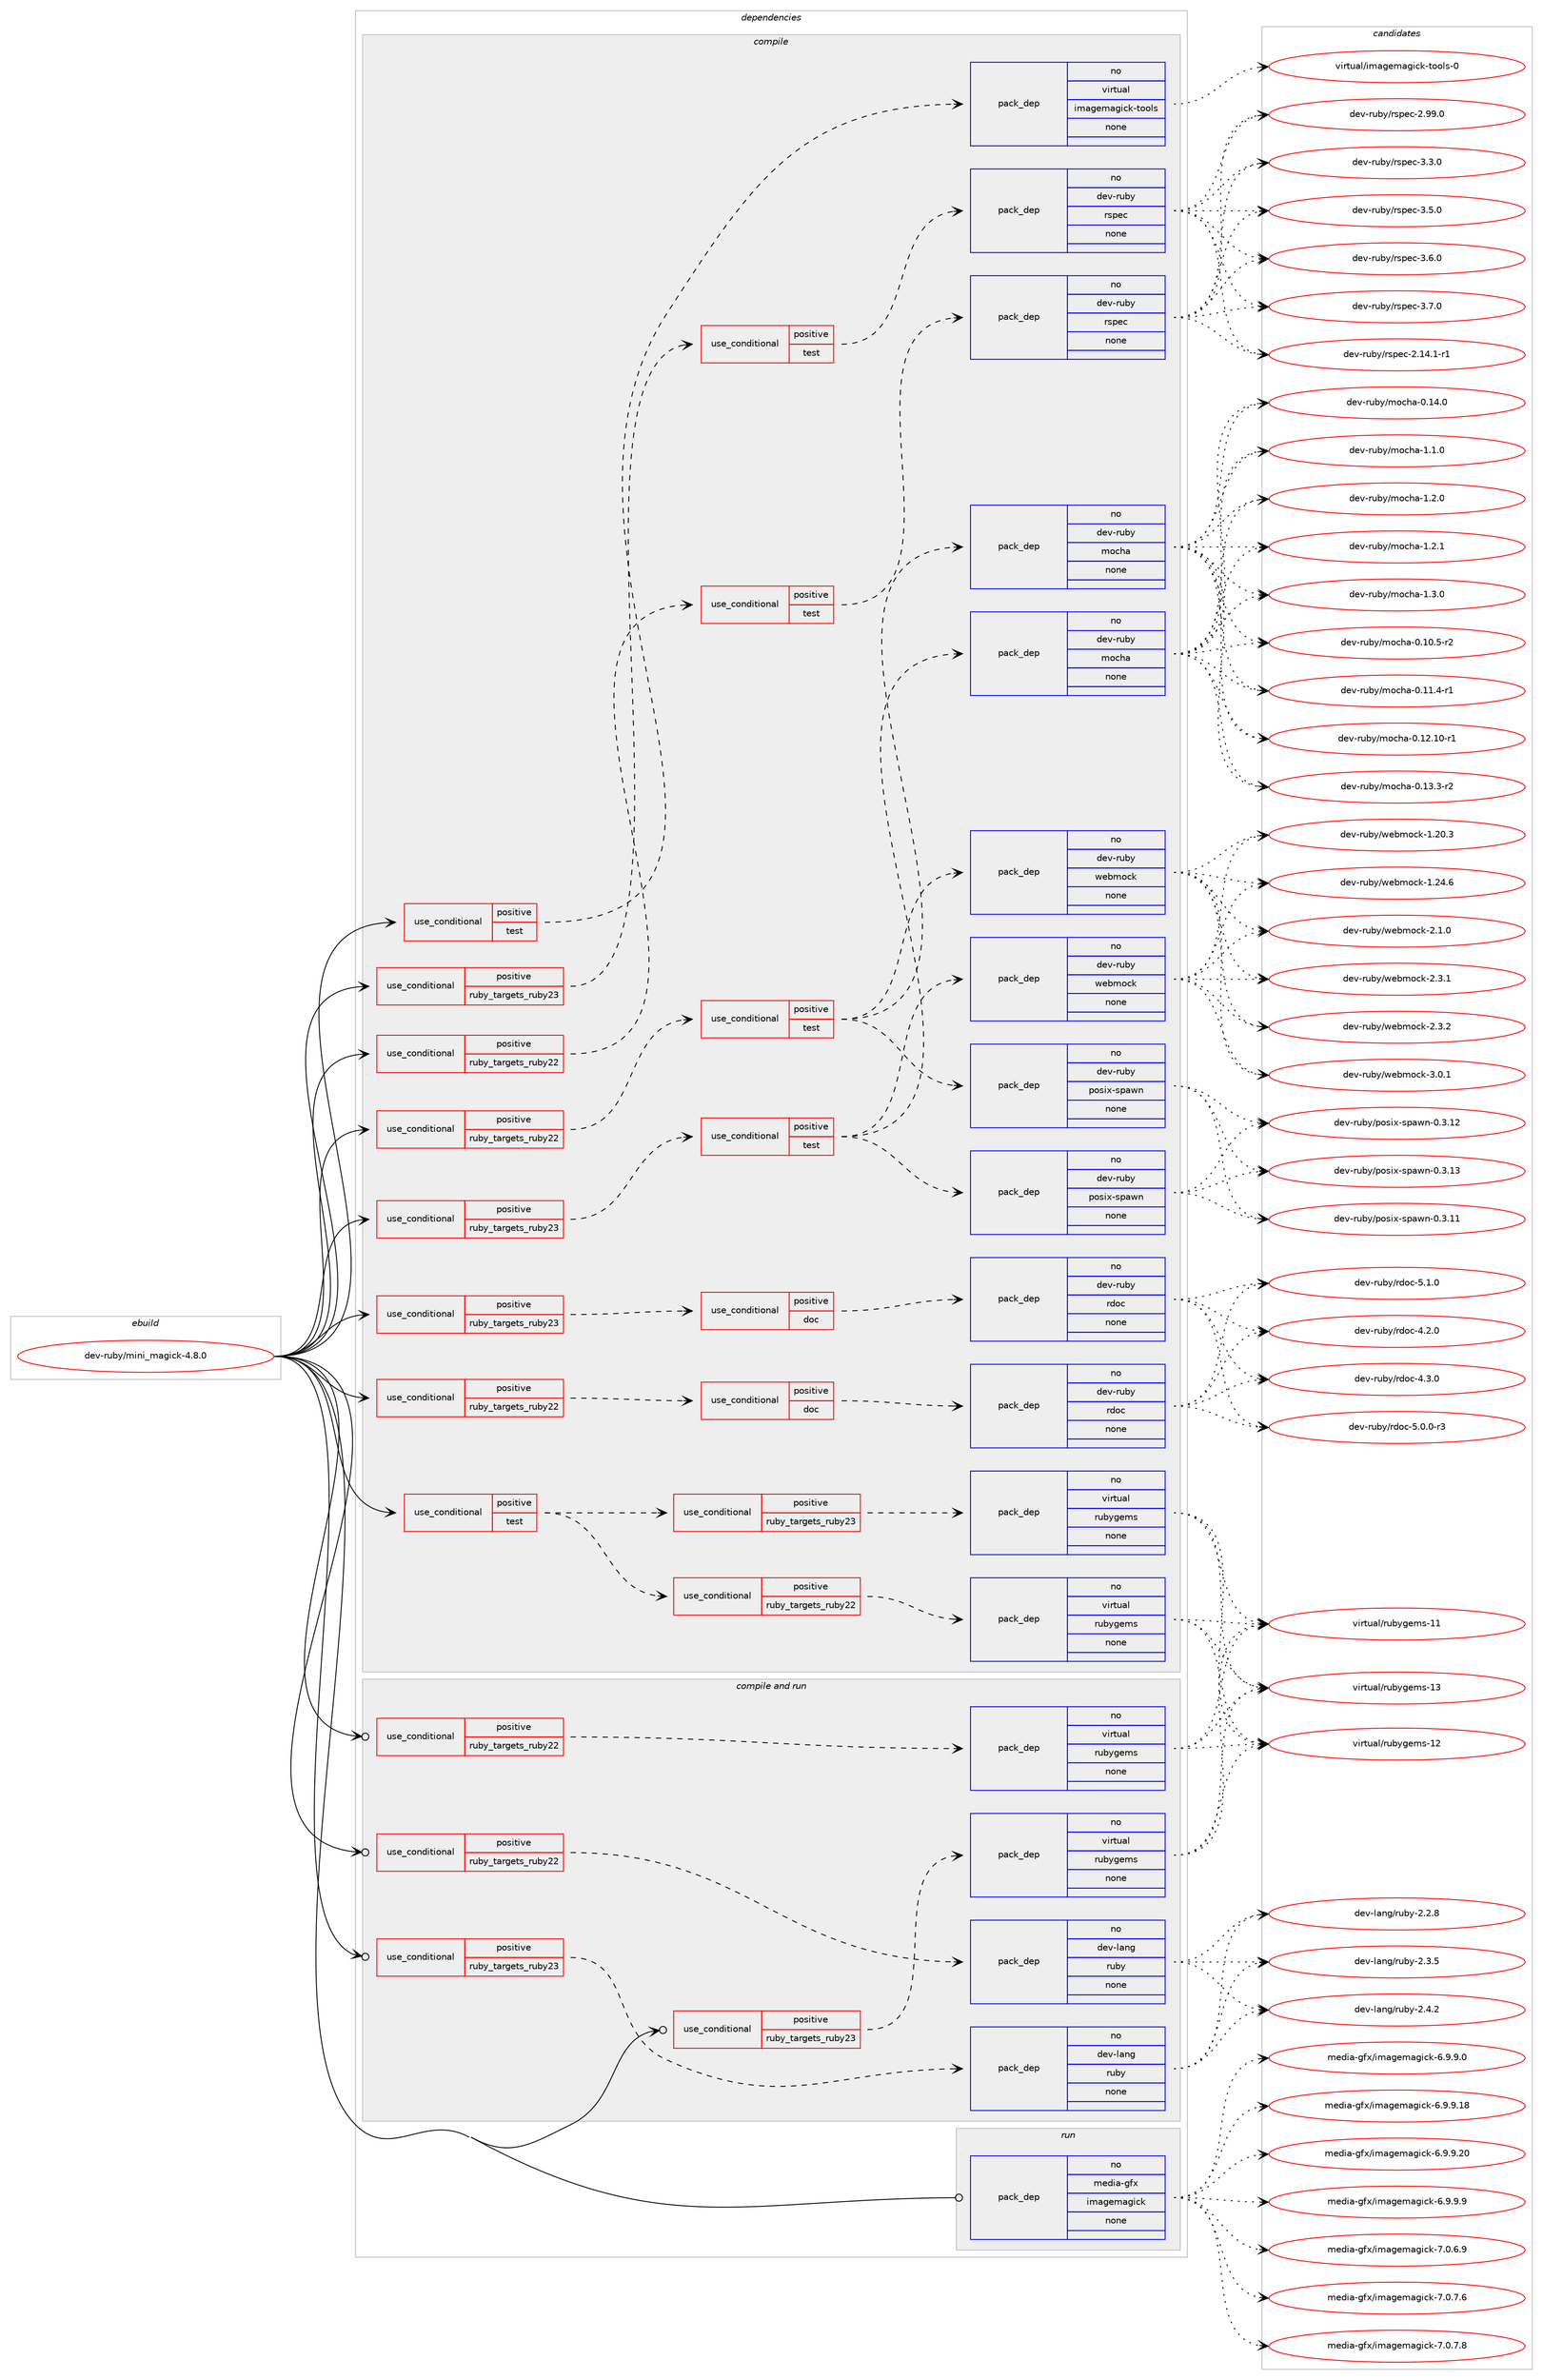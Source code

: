 digraph prolog {

# *************
# Graph options
# *************

newrank=true;
concentrate=true;
compound=true;
graph [rankdir=LR,fontname=Helvetica,fontsize=10,ranksep=1.5];#, ranksep=2.5, nodesep=0.2];
edge  [arrowhead=vee];
node  [fontname=Helvetica,fontsize=10];

# **********
# The ebuild
# **********

subgraph cluster_leftcol {
color=gray;
rank=same;
label=<<i>ebuild</i>>;
id [label="dev-ruby/mini_magick-4.8.0", color=red, width=4, href="../dev-ruby/mini_magick-4.8.0.svg"];
}

# ****************
# The dependencies
# ****************

subgraph cluster_midcol {
color=gray;
label=<<i>dependencies</i>>;
subgraph cluster_compile {
fillcolor="#eeeeee";
style=filled;
label=<<i>compile</i>>;
subgraph cond61838 {
dependency247962 [label=<<TABLE BORDER="0" CELLBORDER="1" CELLSPACING="0" CELLPADDING="4"><TR><TD ROWSPAN="3" CELLPADDING="10">use_conditional</TD></TR><TR><TD>positive</TD></TR><TR><TD>ruby_targets_ruby22</TD></TR></TABLE>>, shape=none, color=red];
subgraph cond61839 {
dependency247963 [label=<<TABLE BORDER="0" CELLBORDER="1" CELLSPACING="0" CELLPADDING="4"><TR><TD ROWSPAN="3" CELLPADDING="10">use_conditional</TD></TR><TR><TD>positive</TD></TR><TR><TD>doc</TD></TR></TABLE>>, shape=none, color=red];
subgraph pack182033 {
dependency247964 [label=<<TABLE BORDER="0" CELLBORDER="1" CELLSPACING="0" CELLPADDING="4" WIDTH="220"><TR><TD ROWSPAN="6" CELLPADDING="30">pack_dep</TD></TR><TR><TD WIDTH="110">no</TD></TR><TR><TD>dev-ruby</TD></TR><TR><TD>rdoc</TD></TR><TR><TD>none</TD></TR><TR><TD></TD></TR></TABLE>>, shape=none, color=blue];
}
dependency247963:e -> dependency247964:w [weight=20,style="dashed",arrowhead="vee"];
}
dependency247962:e -> dependency247963:w [weight=20,style="dashed",arrowhead="vee"];
}
id:e -> dependency247962:w [weight=20,style="solid",arrowhead="vee"];
subgraph cond61840 {
dependency247965 [label=<<TABLE BORDER="0" CELLBORDER="1" CELLSPACING="0" CELLPADDING="4"><TR><TD ROWSPAN="3" CELLPADDING="10">use_conditional</TD></TR><TR><TD>positive</TD></TR><TR><TD>ruby_targets_ruby22</TD></TR></TABLE>>, shape=none, color=red];
subgraph cond61841 {
dependency247966 [label=<<TABLE BORDER="0" CELLBORDER="1" CELLSPACING="0" CELLPADDING="4"><TR><TD ROWSPAN="3" CELLPADDING="10">use_conditional</TD></TR><TR><TD>positive</TD></TR><TR><TD>test</TD></TR></TABLE>>, shape=none, color=red];
subgraph pack182034 {
dependency247967 [label=<<TABLE BORDER="0" CELLBORDER="1" CELLSPACING="0" CELLPADDING="4" WIDTH="220"><TR><TD ROWSPAN="6" CELLPADDING="30">pack_dep</TD></TR><TR><TD WIDTH="110">no</TD></TR><TR><TD>dev-ruby</TD></TR><TR><TD>mocha</TD></TR><TR><TD>none</TD></TR><TR><TD></TD></TR></TABLE>>, shape=none, color=blue];
}
dependency247966:e -> dependency247967:w [weight=20,style="dashed",arrowhead="vee"];
subgraph pack182035 {
dependency247968 [label=<<TABLE BORDER="0" CELLBORDER="1" CELLSPACING="0" CELLPADDING="4" WIDTH="220"><TR><TD ROWSPAN="6" CELLPADDING="30">pack_dep</TD></TR><TR><TD WIDTH="110">no</TD></TR><TR><TD>dev-ruby</TD></TR><TR><TD>posix-spawn</TD></TR><TR><TD>none</TD></TR><TR><TD></TD></TR></TABLE>>, shape=none, color=blue];
}
dependency247966:e -> dependency247968:w [weight=20,style="dashed",arrowhead="vee"];
subgraph pack182036 {
dependency247969 [label=<<TABLE BORDER="0" CELLBORDER="1" CELLSPACING="0" CELLPADDING="4" WIDTH="220"><TR><TD ROWSPAN="6" CELLPADDING="30">pack_dep</TD></TR><TR><TD WIDTH="110">no</TD></TR><TR><TD>dev-ruby</TD></TR><TR><TD>webmock</TD></TR><TR><TD>none</TD></TR><TR><TD></TD></TR></TABLE>>, shape=none, color=blue];
}
dependency247966:e -> dependency247969:w [weight=20,style="dashed",arrowhead="vee"];
}
dependency247965:e -> dependency247966:w [weight=20,style="dashed",arrowhead="vee"];
}
id:e -> dependency247965:w [weight=20,style="solid",arrowhead="vee"];
subgraph cond61842 {
dependency247970 [label=<<TABLE BORDER="0" CELLBORDER="1" CELLSPACING="0" CELLPADDING="4"><TR><TD ROWSPAN="3" CELLPADDING="10">use_conditional</TD></TR><TR><TD>positive</TD></TR><TR><TD>ruby_targets_ruby22</TD></TR></TABLE>>, shape=none, color=red];
subgraph cond61843 {
dependency247971 [label=<<TABLE BORDER="0" CELLBORDER="1" CELLSPACING="0" CELLPADDING="4"><TR><TD ROWSPAN="3" CELLPADDING="10">use_conditional</TD></TR><TR><TD>positive</TD></TR><TR><TD>test</TD></TR></TABLE>>, shape=none, color=red];
subgraph pack182037 {
dependency247972 [label=<<TABLE BORDER="0" CELLBORDER="1" CELLSPACING="0" CELLPADDING="4" WIDTH="220"><TR><TD ROWSPAN="6" CELLPADDING="30">pack_dep</TD></TR><TR><TD WIDTH="110">no</TD></TR><TR><TD>dev-ruby</TD></TR><TR><TD>rspec</TD></TR><TR><TD>none</TD></TR><TR><TD></TD></TR></TABLE>>, shape=none, color=blue];
}
dependency247971:e -> dependency247972:w [weight=20,style="dashed",arrowhead="vee"];
}
dependency247970:e -> dependency247971:w [weight=20,style="dashed",arrowhead="vee"];
}
id:e -> dependency247970:w [weight=20,style="solid",arrowhead="vee"];
subgraph cond61844 {
dependency247973 [label=<<TABLE BORDER="0" CELLBORDER="1" CELLSPACING="0" CELLPADDING="4"><TR><TD ROWSPAN="3" CELLPADDING="10">use_conditional</TD></TR><TR><TD>positive</TD></TR><TR><TD>ruby_targets_ruby23</TD></TR></TABLE>>, shape=none, color=red];
subgraph cond61845 {
dependency247974 [label=<<TABLE BORDER="0" CELLBORDER="1" CELLSPACING="0" CELLPADDING="4"><TR><TD ROWSPAN="3" CELLPADDING="10">use_conditional</TD></TR><TR><TD>positive</TD></TR><TR><TD>doc</TD></TR></TABLE>>, shape=none, color=red];
subgraph pack182038 {
dependency247975 [label=<<TABLE BORDER="0" CELLBORDER="1" CELLSPACING="0" CELLPADDING="4" WIDTH="220"><TR><TD ROWSPAN="6" CELLPADDING="30">pack_dep</TD></TR><TR><TD WIDTH="110">no</TD></TR><TR><TD>dev-ruby</TD></TR><TR><TD>rdoc</TD></TR><TR><TD>none</TD></TR><TR><TD></TD></TR></TABLE>>, shape=none, color=blue];
}
dependency247974:e -> dependency247975:w [weight=20,style="dashed",arrowhead="vee"];
}
dependency247973:e -> dependency247974:w [weight=20,style="dashed",arrowhead="vee"];
}
id:e -> dependency247973:w [weight=20,style="solid",arrowhead="vee"];
subgraph cond61846 {
dependency247976 [label=<<TABLE BORDER="0" CELLBORDER="1" CELLSPACING="0" CELLPADDING="4"><TR><TD ROWSPAN="3" CELLPADDING="10">use_conditional</TD></TR><TR><TD>positive</TD></TR><TR><TD>ruby_targets_ruby23</TD></TR></TABLE>>, shape=none, color=red];
subgraph cond61847 {
dependency247977 [label=<<TABLE BORDER="0" CELLBORDER="1" CELLSPACING="0" CELLPADDING="4"><TR><TD ROWSPAN="3" CELLPADDING="10">use_conditional</TD></TR><TR><TD>positive</TD></TR><TR><TD>test</TD></TR></TABLE>>, shape=none, color=red];
subgraph pack182039 {
dependency247978 [label=<<TABLE BORDER="0" CELLBORDER="1" CELLSPACING="0" CELLPADDING="4" WIDTH="220"><TR><TD ROWSPAN="6" CELLPADDING="30">pack_dep</TD></TR><TR><TD WIDTH="110">no</TD></TR><TR><TD>dev-ruby</TD></TR><TR><TD>mocha</TD></TR><TR><TD>none</TD></TR><TR><TD></TD></TR></TABLE>>, shape=none, color=blue];
}
dependency247977:e -> dependency247978:w [weight=20,style="dashed",arrowhead="vee"];
subgraph pack182040 {
dependency247979 [label=<<TABLE BORDER="0" CELLBORDER="1" CELLSPACING="0" CELLPADDING="4" WIDTH="220"><TR><TD ROWSPAN="6" CELLPADDING="30">pack_dep</TD></TR><TR><TD WIDTH="110">no</TD></TR><TR><TD>dev-ruby</TD></TR><TR><TD>posix-spawn</TD></TR><TR><TD>none</TD></TR><TR><TD></TD></TR></TABLE>>, shape=none, color=blue];
}
dependency247977:e -> dependency247979:w [weight=20,style="dashed",arrowhead="vee"];
subgraph pack182041 {
dependency247980 [label=<<TABLE BORDER="0" CELLBORDER="1" CELLSPACING="0" CELLPADDING="4" WIDTH="220"><TR><TD ROWSPAN="6" CELLPADDING="30">pack_dep</TD></TR><TR><TD WIDTH="110">no</TD></TR><TR><TD>dev-ruby</TD></TR><TR><TD>webmock</TD></TR><TR><TD>none</TD></TR><TR><TD></TD></TR></TABLE>>, shape=none, color=blue];
}
dependency247977:e -> dependency247980:w [weight=20,style="dashed",arrowhead="vee"];
}
dependency247976:e -> dependency247977:w [weight=20,style="dashed",arrowhead="vee"];
}
id:e -> dependency247976:w [weight=20,style="solid",arrowhead="vee"];
subgraph cond61848 {
dependency247981 [label=<<TABLE BORDER="0" CELLBORDER="1" CELLSPACING="0" CELLPADDING="4"><TR><TD ROWSPAN="3" CELLPADDING="10">use_conditional</TD></TR><TR><TD>positive</TD></TR><TR><TD>ruby_targets_ruby23</TD></TR></TABLE>>, shape=none, color=red];
subgraph cond61849 {
dependency247982 [label=<<TABLE BORDER="0" CELLBORDER="1" CELLSPACING="0" CELLPADDING="4"><TR><TD ROWSPAN="3" CELLPADDING="10">use_conditional</TD></TR><TR><TD>positive</TD></TR><TR><TD>test</TD></TR></TABLE>>, shape=none, color=red];
subgraph pack182042 {
dependency247983 [label=<<TABLE BORDER="0" CELLBORDER="1" CELLSPACING="0" CELLPADDING="4" WIDTH="220"><TR><TD ROWSPAN="6" CELLPADDING="30">pack_dep</TD></TR><TR><TD WIDTH="110">no</TD></TR><TR><TD>dev-ruby</TD></TR><TR><TD>rspec</TD></TR><TR><TD>none</TD></TR><TR><TD></TD></TR></TABLE>>, shape=none, color=blue];
}
dependency247982:e -> dependency247983:w [weight=20,style="dashed",arrowhead="vee"];
}
dependency247981:e -> dependency247982:w [weight=20,style="dashed",arrowhead="vee"];
}
id:e -> dependency247981:w [weight=20,style="solid",arrowhead="vee"];
subgraph cond61850 {
dependency247984 [label=<<TABLE BORDER="0" CELLBORDER="1" CELLSPACING="0" CELLPADDING="4"><TR><TD ROWSPAN="3" CELLPADDING="10">use_conditional</TD></TR><TR><TD>positive</TD></TR><TR><TD>test</TD></TR></TABLE>>, shape=none, color=red];
subgraph cond61851 {
dependency247985 [label=<<TABLE BORDER="0" CELLBORDER="1" CELLSPACING="0" CELLPADDING="4"><TR><TD ROWSPAN="3" CELLPADDING="10">use_conditional</TD></TR><TR><TD>positive</TD></TR><TR><TD>ruby_targets_ruby22</TD></TR></TABLE>>, shape=none, color=red];
subgraph pack182043 {
dependency247986 [label=<<TABLE BORDER="0" CELLBORDER="1" CELLSPACING="0" CELLPADDING="4" WIDTH="220"><TR><TD ROWSPAN="6" CELLPADDING="30">pack_dep</TD></TR><TR><TD WIDTH="110">no</TD></TR><TR><TD>virtual</TD></TR><TR><TD>rubygems</TD></TR><TR><TD>none</TD></TR><TR><TD></TD></TR></TABLE>>, shape=none, color=blue];
}
dependency247985:e -> dependency247986:w [weight=20,style="dashed",arrowhead="vee"];
}
dependency247984:e -> dependency247985:w [weight=20,style="dashed",arrowhead="vee"];
subgraph cond61852 {
dependency247987 [label=<<TABLE BORDER="0" CELLBORDER="1" CELLSPACING="0" CELLPADDING="4"><TR><TD ROWSPAN="3" CELLPADDING="10">use_conditional</TD></TR><TR><TD>positive</TD></TR><TR><TD>ruby_targets_ruby23</TD></TR></TABLE>>, shape=none, color=red];
subgraph pack182044 {
dependency247988 [label=<<TABLE BORDER="0" CELLBORDER="1" CELLSPACING="0" CELLPADDING="4" WIDTH="220"><TR><TD ROWSPAN="6" CELLPADDING="30">pack_dep</TD></TR><TR><TD WIDTH="110">no</TD></TR><TR><TD>virtual</TD></TR><TR><TD>rubygems</TD></TR><TR><TD>none</TD></TR><TR><TD></TD></TR></TABLE>>, shape=none, color=blue];
}
dependency247987:e -> dependency247988:w [weight=20,style="dashed",arrowhead="vee"];
}
dependency247984:e -> dependency247987:w [weight=20,style="dashed",arrowhead="vee"];
}
id:e -> dependency247984:w [weight=20,style="solid",arrowhead="vee"];
subgraph cond61853 {
dependency247989 [label=<<TABLE BORDER="0" CELLBORDER="1" CELLSPACING="0" CELLPADDING="4"><TR><TD ROWSPAN="3" CELLPADDING="10">use_conditional</TD></TR><TR><TD>positive</TD></TR><TR><TD>test</TD></TR></TABLE>>, shape=none, color=red];
subgraph pack182045 {
dependency247990 [label=<<TABLE BORDER="0" CELLBORDER="1" CELLSPACING="0" CELLPADDING="4" WIDTH="220"><TR><TD ROWSPAN="6" CELLPADDING="30">pack_dep</TD></TR><TR><TD WIDTH="110">no</TD></TR><TR><TD>virtual</TD></TR><TR><TD>imagemagick-tools</TD></TR><TR><TD>none</TD></TR><TR><TD></TD></TR></TABLE>>, shape=none, color=blue];
}
dependency247989:e -> dependency247990:w [weight=20,style="dashed",arrowhead="vee"];
}
id:e -> dependency247989:w [weight=20,style="solid",arrowhead="vee"];
}
subgraph cluster_compileandrun {
fillcolor="#eeeeee";
style=filled;
label=<<i>compile and run</i>>;
subgraph cond61854 {
dependency247991 [label=<<TABLE BORDER="0" CELLBORDER="1" CELLSPACING="0" CELLPADDING="4"><TR><TD ROWSPAN="3" CELLPADDING="10">use_conditional</TD></TR><TR><TD>positive</TD></TR><TR><TD>ruby_targets_ruby22</TD></TR></TABLE>>, shape=none, color=red];
subgraph pack182046 {
dependency247992 [label=<<TABLE BORDER="0" CELLBORDER="1" CELLSPACING="0" CELLPADDING="4" WIDTH="220"><TR><TD ROWSPAN="6" CELLPADDING="30">pack_dep</TD></TR><TR><TD WIDTH="110">no</TD></TR><TR><TD>dev-lang</TD></TR><TR><TD>ruby</TD></TR><TR><TD>none</TD></TR><TR><TD></TD></TR></TABLE>>, shape=none, color=blue];
}
dependency247991:e -> dependency247992:w [weight=20,style="dashed",arrowhead="vee"];
}
id:e -> dependency247991:w [weight=20,style="solid",arrowhead="odotvee"];
subgraph cond61855 {
dependency247993 [label=<<TABLE BORDER="0" CELLBORDER="1" CELLSPACING="0" CELLPADDING="4"><TR><TD ROWSPAN="3" CELLPADDING="10">use_conditional</TD></TR><TR><TD>positive</TD></TR><TR><TD>ruby_targets_ruby22</TD></TR></TABLE>>, shape=none, color=red];
subgraph pack182047 {
dependency247994 [label=<<TABLE BORDER="0" CELLBORDER="1" CELLSPACING="0" CELLPADDING="4" WIDTH="220"><TR><TD ROWSPAN="6" CELLPADDING="30">pack_dep</TD></TR><TR><TD WIDTH="110">no</TD></TR><TR><TD>virtual</TD></TR><TR><TD>rubygems</TD></TR><TR><TD>none</TD></TR><TR><TD></TD></TR></TABLE>>, shape=none, color=blue];
}
dependency247993:e -> dependency247994:w [weight=20,style="dashed",arrowhead="vee"];
}
id:e -> dependency247993:w [weight=20,style="solid",arrowhead="odotvee"];
subgraph cond61856 {
dependency247995 [label=<<TABLE BORDER="0" CELLBORDER="1" CELLSPACING="0" CELLPADDING="4"><TR><TD ROWSPAN="3" CELLPADDING="10">use_conditional</TD></TR><TR><TD>positive</TD></TR><TR><TD>ruby_targets_ruby23</TD></TR></TABLE>>, shape=none, color=red];
subgraph pack182048 {
dependency247996 [label=<<TABLE BORDER="0" CELLBORDER="1" CELLSPACING="0" CELLPADDING="4" WIDTH="220"><TR><TD ROWSPAN="6" CELLPADDING="30">pack_dep</TD></TR><TR><TD WIDTH="110">no</TD></TR><TR><TD>dev-lang</TD></TR><TR><TD>ruby</TD></TR><TR><TD>none</TD></TR><TR><TD></TD></TR></TABLE>>, shape=none, color=blue];
}
dependency247995:e -> dependency247996:w [weight=20,style="dashed",arrowhead="vee"];
}
id:e -> dependency247995:w [weight=20,style="solid",arrowhead="odotvee"];
subgraph cond61857 {
dependency247997 [label=<<TABLE BORDER="0" CELLBORDER="1" CELLSPACING="0" CELLPADDING="4"><TR><TD ROWSPAN="3" CELLPADDING="10">use_conditional</TD></TR><TR><TD>positive</TD></TR><TR><TD>ruby_targets_ruby23</TD></TR></TABLE>>, shape=none, color=red];
subgraph pack182049 {
dependency247998 [label=<<TABLE BORDER="0" CELLBORDER="1" CELLSPACING="0" CELLPADDING="4" WIDTH="220"><TR><TD ROWSPAN="6" CELLPADDING="30">pack_dep</TD></TR><TR><TD WIDTH="110">no</TD></TR><TR><TD>virtual</TD></TR><TR><TD>rubygems</TD></TR><TR><TD>none</TD></TR><TR><TD></TD></TR></TABLE>>, shape=none, color=blue];
}
dependency247997:e -> dependency247998:w [weight=20,style="dashed",arrowhead="vee"];
}
id:e -> dependency247997:w [weight=20,style="solid",arrowhead="odotvee"];
}
subgraph cluster_run {
fillcolor="#eeeeee";
style=filled;
label=<<i>run</i>>;
subgraph pack182050 {
dependency247999 [label=<<TABLE BORDER="0" CELLBORDER="1" CELLSPACING="0" CELLPADDING="4" WIDTH="220"><TR><TD ROWSPAN="6" CELLPADDING="30">pack_dep</TD></TR><TR><TD WIDTH="110">no</TD></TR><TR><TD>media-gfx</TD></TR><TR><TD>imagemagick</TD></TR><TR><TD>none</TD></TR><TR><TD></TD></TR></TABLE>>, shape=none, color=blue];
}
id:e -> dependency247999:w [weight=20,style="solid",arrowhead="odot"];
}
}

# **************
# The candidates
# **************

subgraph cluster_choices {
rank=same;
color=gray;
label=<<i>candidates</i>>;

subgraph choice182033 {
color=black;
nodesep=1;
choice10010111845114117981214711410011199455246504648 [label="dev-ruby/rdoc-4.2.0", color=red, width=4,href="../dev-ruby/rdoc-4.2.0.svg"];
choice10010111845114117981214711410011199455246514648 [label="dev-ruby/rdoc-4.3.0", color=red, width=4,href="../dev-ruby/rdoc-4.3.0.svg"];
choice100101118451141179812147114100111994553464846484511451 [label="dev-ruby/rdoc-5.0.0-r3", color=red, width=4,href="../dev-ruby/rdoc-5.0.0-r3.svg"];
choice10010111845114117981214711410011199455346494648 [label="dev-ruby/rdoc-5.1.0", color=red, width=4,href="../dev-ruby/rdoc-5.1.0.svg"];
dependency247964:e -> choice10010111845114117981214711410011199455246504648:w [style=dotted,weight="100"];
dependency247964:e -> choice10010111845114117981214711410011199455246514648:w [style=dotted,weight="100"];
dependency247964:e -> choice100101118451141179812147114100111994553464846484511451:w [style=dotted,weight="100"];
dependency247964:e -> choice10010111845114117981214711410011199455346494648:w [style=dotted,weight="100"];
}
subgraph choice182034 {
color=black;
nodesep=1;
choice1001011184511411798121471091119910497454846494846534511450 [label="dev-ruby/mocha-0.10.5-r2", color=red, width=4,href="../dev-ruby/mocha-0.10.5-r2.svg"];
choice1001011184511411798121471091119910497454846494946524511449 [label="dev-ruby/mocha-0.11.4-r1", color=red, width=4,href="../dev-ruby/mocha-0.11.4-r1.svg"];
choice100101118451141179812147109111991049745484649504649484511449 [label="dev-ruby/mocha-0.12.10-r1", color=red, width=4,href="../dev-ruby/mocha-0.12.10-r1.svg"];
choice1001011184511411798121471091119910497454846495146514511450 [label="dev-ruby/mocha-0.13.3-r2", color=red, width=4,href="../dev-ruby/mocha-0.13.3-r2.svg"];
choice100101118451141179812147109111991049745484649524648 [label="dev-ruby/mocha-0.14.0", color=red, width=4,href="../dev-ruby/mocha-0.14.0.svg"];
choice1001011184511411798121471091119910497454946494648 [label="dev-ruby/mocha-1.1.0", color=red, width=4,href="../dev-ruby/mocha-1.1.0.svg"];
choice1001011184511411798121471091119910497454946504648 [label="dev-ruby/mocha-1.2.0", color=red, width=4,href="../dev-ruby/mocha-1.2.0.svg"];
choice1001011184511411798121471091119910497454946504649 [label="dev-ruby/mocha-1.2.1", color=red, width=4,href="../dev-ruby/mocha-1.2.1.svg"];
choice1001011184511411798121471091119910497454946514648 [label="dev-ruby/mocha-1.3.0", color=red, width=4,href="../dev-ruby/mocha-1.3.0.svg"];
dependency247967:e -> choice1001011184511411798121471091119910497454846494846534511450:w [style=dotted,weight="100"];
dependency247967:e -> choice1001011184511411798121471091119910497454846494946524511449:w [style=dotted,weight="100"];
dependency247967:e -> choice100101118451141179812147109111991049745484649504649484511449:w [style=dotted,weight="100"];
dependency247967:e -> choice1001011184511411798121471091119910497454846495146514511450:w [style=dotted,weight="100"];
dependency247967:e -> choice100101118451141179812147109111991049745484649524648:w [style=dotted,weight="100"];
dependency247967:e -> choice1001011184511411798121471091119910497454946494648:w [style=dotted,weight="100"];
dependency247967:e -> choice1001011184511411798121471091119910497454946504648:w [style=dotted,weight="100"];
dependency247967:e -> choice1001011184511411798121471091119910497454946504649:w [style=dotted,weight="100"];
dependency247967:e -> choice1001011184511411798121471091119910497454946514648:w [style=dotted,weight="100"];
}
subgraph choice182035 {
color=black;
nodesep=1;
choice100101118451141179812147112111115105120451151129711911045484651464949 [label="dev-ruby/posix-spawn-0.3.11", color=red, width=4,href="../dev-ruby/posix-spawn-0.3.11.svg"];
choice100101118451141179812147112111115105120451151129711911045484651464950 [label="dev-ruby/posix-spawn-0.3.12", color=red, width=4,href="../dev-ruby/posix-spawn-0.3.12.svg"];
choice100101118451141179812147112111115105120451151129711911045484651464951 [label="dev-ruby/posix-spawn-0.3.13", color=red, width=4,href="../dev-ruby/posix-spawn-0.3.13.svg"];
dependency247968:e -> choice100101118451141179812147112111115105120451151129711911045484651464949:w [style=dotted,weight="100"];
dependency247968:e -> choice100101118451141179812147112111115105120451151129711911045484651464950:w [style=dotted,weight="100"];
dependency247968:e -> choice100101118451141179812147112111115105120451151129711911045484651464951:w [style=dotted,weight="100"];
}
subgraph choice182036 {
color=black;
nodesep=1;
choice100101118451141179812147119101981091119910745494650484651 [label="dev-ruby/webmock-1.20.3", color=red, width=4,href="../dev-ruby/webmock-1.20.3.svg"];
choice100101118451141179812147119101981091119910745494650524654 [label="dev-ruby/webmock-1.24.6", color=red, width=4,href="../dev-ruby/webmock-1.24.6.svg"];
choice1001011184511411798121471191019810911199107455046494648 [label="dev-ruby/webmock-2.1.0", color=red, width=4,href="../dev-ruby/webmock-2.1.0.svg"];
choice1001011184511411798121471191019810911199107455046514649 [label="dev-ruby/webmock-2.3.1", color=red, width=4,href="../dev-ruby/webmock-2.3.1.svg"];
choice1001011184511411798121471191019810911199107455046514650 [label="dev-ruby/webmock-2.3.2", color=red, width=4,href="../dev-ruby/webmock-2.3.2.svg"];
choice1001011184511411798121471191019810911199107455146484649 [label="dev-ruby/webmock-3.0.1", color=red, width=4,href="../dev-ruby/webmock-3.0.1.svg"];
dependency247969:e -> choice100101118451141179812147119101981091119910745494650484651:w [style=dotted,weight="100"];
dependency247969:e -> choice100101118451141179812147119101981091119910745494650524654:w [style=dotted,weight="100"];
dependency247969:e -> choice1001011184511411798121471191019810911199107455046494648:w [style=dotted,weight="100"];
dependency247969:e -> choice1001011184511411798121471191019810911199107455046514649:w [style=dotted,weight="100"];
dependency247969:e -> choice1001011184511411798121471191019810911199107455046514650:w [style=dotted,weight="100"];
dependency247969:e -> choice1001011184511411798121471191019810911199107455146484649:w [style=dotted,weight="100"];
}
subgraph choice182037 {
color=black;
nodesep=1;
choice10010111845114117981214711411511210199455046495246494511449 [label="dev-ruby/rspec-2.14.1-r1", color=red, width=4,href="../dev-ruby/rspec-2.14.1-r1.svg"];
choice1001011184511411798121471141151121019945504657574648 [label="dev-ruby/rspec-2.99.0", color=red, width=4,href="../dev-ruby/rspec-2.99.0.svg"];
choice10010111845114117981214711411511210199455146514648 [label="dev-ruby/rspec-3.3.0", color=red, width=4,href="../dev-ruby/rspec-3.3.0.svg"];
choice10010111845114117981214711411511210199455146534648 [label="dev-ruby/rspec-3.5.0", color=red, width=4,href="../dev-ruby/rspec-3.5.0.svg"];
choice10010111845114117981214711411511210199455146544648 [label="dev-ruby/rspec-3.6.0", color=red, width=4,href="../dev-ruby/rspec-3.6.0.svg"];
choice10010111845114117981214711411511210199455146554648 [label="dev-ruby/rspec-3.7.0", color=red, width=4,href="../dev-ruby/rspec-3.7.0.svg"];
dependency247972:e -> choice10010111845114117981214711411511210199455046495246494511449:w [style=dotted,weight="100"];
dependency247972:e -> choice1001011184511411798121471141151121019945504657574648:w [style=dotted,weight="100"];
dependency247972:e -> choice10010111845114117981214711411511210199455146514648:w [style=dotted,weight="100"];
dependency247972:e -> choice10010111845114117981214711411511210199455146534648:w [style=dotted,weight="100"];
dependency247972:e -> choice10010111845114117981214711411511210199455146544648:w [style=dotted,weight="100"];
dependency247972:e -> choice10010111845114117981214711411511210199455146554648:w [style=dotted,weight="100"];
}
subgraph choice182038 {
color=black;
nodesep=1;
choice10010111845114117981214711410011199455246504648 [label="dev-ruby/rdoc-4.2.0", color=red, width=4,href="../dev-ruby/rdoc-4.2.0.svg"];
choice10010111845114117981214711410011199455246514648 [label="dev-ruby/rdoc-4.3.0", color=red, width=4,href="../dev-ruby/rdoc-4.3.0.svg"];
choice100101118451141179812147114100111994553464846484511451 [label="dev-ruby/rdoc-5.0.0-r3", color=red, width=4,href="../dev-ruby/rdoc-5.0.0-r3.svg"];
choice10010111845114117981214711410011199455346494648 [label="dev-ruby/rdoc-5.1.0", color=red, width=4,href="../dev-ruby/rdoc-5.1.0.svg"];
dependency247975:e -> choice10010111845114117981214711410011199455246504648:w [style=dotted,weight="100"];
dependency247975:e -> choice10010111845114117981214711410011199455246514648:w [style=dotted,weight="100"];
dependency247975:e -> choice100101118451141179812147114100111994553464846484511451:w [style=dotted,weight="100"];
dependency247975:e -> choice10010111845114117981214711410011199455346494648:w [style=dotted,weight="100"];
}
subgraph choice182039 {
color=black;
nodesep=1;
choice1001011184511411798121471091119910497454846494846534511450 [label="dev-ruby/mocha-0.10.5-r2", color=red, width=4,href="../dev-ruby/mocha-0.10.5-r2.svg"];
choice1001011184511411798121471091119910497454846494946524511449 [label="dev-ruby/mocha-0.11.4-r1", color=red, width=4,href="../dev-ruby/mocha-0.11.4-r1.svg"];
choice100101118451141179812147109111991049745484649504649484511449 [label="dev-ruby/mocha-0.12.10-r1", color=red, width=4,href="../dev-ruby/mocha-0.12.10-r1.svg"];
choice1001011184511411798121471091119910497454846495146514511450 [label="dev-ruby/mocha-0.13.3-r2", color=red, width=4,href="../dev-ruby/mocha-0.13.3-r2.svg"];
choice100101118451141179812147109111991049745484649524648 [label="dev-ruby/mocha-0.14.0", color=red, width=4,href="../dev-ruby/mocha-0.14.0.svg"];
choice1001011184511411798121471091119910497454946494648 [label="dev-ruby/mocha-1.1.0", color=red, width=4,href="../dev-ruby/mocha-1.1.0.svg"];
choice1001011184511411798121471091119910497454946504648 [label="dev-ruby/mocha-1.2.0", color=red, width=4,href="../dev-ruby/mocha-1.2.0.svg"];
choice1001011184511411798121471091119910497454946504649 [label="dev-ruby/mocha-1.2.1", color=red, width=4,href="../dev-ruby/mocha-1.2.1.svg"];
choice1001011184511411798121471091119910497454946514648 [label="dev-ruby/mocha-1.3.0", color=red, width=4,href="../dev-ruby/mocha-1.3.0.svg"];
dependency247978:e -> choice1001011184511411798121471091119910497454846494846534511450:w [style=dotted,weight="100"];
dependency247978:e -> choice1001011184511411798121471091119910497454846494946524511449:w [style=dotted,weight="100"];
dependency247978:e -> choice100101118451141179812147109111991049745484649504649484511449:w [style=dotted,weight="100"];
dependency247978:e -> choice1001011184511411798121471091119910497454846495146514511450:w [style=dotted,weight="100"];
dependency247978:e -> choice100101118451141179812147109111991049745484649524648:w [style=dotted,weight="100"];
dependency247978:e -> choice1001011184511411798121471091119910497454946494648:w [style=dotted,weight="100"];
dependency247978:e -> choice1001011184511411798121471091119910497454946504648:w [style=dotted,weight="100"];
dependency247978:e -> choice1001011184511411798121471091119910497454946504649:w [style=dotted,weight="100"];
dependency247978:e -> choice1001011184511411798121471091119910497454946514648:w [style=dotted,weight="100"];
}
subgraph choice182040 {
color=black;
nodesep=1;
choice100101118451141179812147112111115105120451151129711911045484651464949 [label="dev-ruby/posix-spawn-0.3.11", color=red, width=4,href="../dev-ruby/posix-spawn-0.3.11.svg"];
choice100101118451141179812147112111115105120451151129711911045484651464950 [label="dev-ruby/posix-spawn-0.3.12", color=red, width=4,href="../dev-ruby/posix-spawn-0.3.12.svg"];
choice100101118451141179812147112111115105120451151129711911045484651464951 [label="dev-ruby/posix-spawn-0.3.13", color=red, width=4,href="../dev-ruby/posix-spawn-0.3.13.svg"];
dependency247979:e -> choice100101118451141179812147112111115105120451151129711911045484651464949:w [style=dotted,weight="100"];
dependency247979:e -> choice100101118451141179812147112111115105120451151129711911045484651464950:w [style=dotted,weight="100"];
dependency247979:e -> choice100101118451141179812147112111115105120451151129711911045484651464951:w [style=dotted,weight="100"];
}
subgraph choice182041 {
color=black;
nodesep=1;
choice100101118451141179812147119101981091119910745494650484651 [label="dev-ruby/webmock-1.20.3", color=red, width=4,href="../dev-ruby/webmock-1.20.3.svg"];
choice100101118451141179812147119101981091119910745494650524654 [label="dev-ruby/webmock-1.24.6", color=red, width=4,href="../dev-ruby/webmock-1.24.6.svg"];
choice1001011184511411798121471191019810911199107455046494648 [label="dev-ruby/webmock-2.1.0", color=red, width=4,href="../dev-ruby/webmock-2.1.0.svg"];
choice1001011184511411798121471191019810911199107455046514649 [label="dev-ruby/webmock-2.3.1", color=red, width=4,href="../dev-ruby/webmock-2.3.1.svg"];
choice1001011184511411798121471191019810911199107455046514650 [label="dev-ruby/webmock-2.3.2", color=red, width=4,href="../dev-ruby/webmock-2.3.2.svg"];
choice1001011184511411798121471191019810911199107455146484649 [label="dev-ruby/webmock-3.0.1", color=red, width=4,href="../dev-ruby/webmock-3.0.1.svg"];
dependency247980:e -> choice100101118451141179812147119101981091119910745494650484651:w [style=dotted,weight="100"];
dependency247980:e -> choice100101118451141179812147119101981091119910745494650524654:w [style=dotted,weight="100"];
dependency247980:e -> choice1001011184511411798121471191019810911199107455046494648:w [style=dotted,weight="100"];
dependency247980:e -> choice1001011184511411798121471191019810911199107455046514649:w [style=dotted,weight="100"];
dependency247980:e -> choice1001011184511411798121471191019810911199107455046514650:w [style=dotted,weight="100"];
dependency247980:e -> choice1001011184511411798121471191019810911199107455146484649:w [style=dotted,weight="100"];
}
subgraph choice182042 {
color=black;
nodesep=1;
choice10010111845114117981214711411511210199455046495246494511449 [label="dev-ruby/rspec-2.14.1-r1", color=red, width=4,href="../dev-ruby/rspec-2.14.1-r1.svg"];
choice1001011184511411798121471141151121019945504657574648 [label="dev-ruby/rspec-2.99.0", color=red, width=4,href="../dev-ruby/rspec-2.99.0.svg"];
choice10010111845114117981214711411511210199455146514648 [label="dev-ruby/rspec-3.3.0", color=red, width=4,href="../dev-ruby/rspec-3.3.0.svg"];
choice10010111845114117981214711411511210199455146534648 [label="dev-ruby/rspec-3.5.0", color=red, width=4,href="../dev-ruby/rspec-3.5.0.svg"];
choice10010111845114117981214711411511210199455146544648 [label="dev-ruby/rspec-3.6.0", color=red, width=4,href="../dev-ruby/rspec-3.6.0.svg"];
choice10010111845114117981214711411511210199455146554648 [label="dev-ruby/rspec-3.7.0", color=red, width=4,href="../dev-ruby/rspec-3.7.0.svg"];
dependency247983:e -> choice10010111845114117981214711411511210199455046495246494511449:w [style=dotted,weight="100"];
dependency247983:e -> choice1001011184511411798121471141151121019945504657574648:w [style=dotted,weight="100"];
dependency247983:e -> choice10010111845114117981214711411511210199455146514648:w [style=dotted,weight="100"];
dependency247983:e -> choice10010111845114117981214711411511210199455146534648:w [style=dotted,weight="100"];
dependency247983:e -> choice10010111845114117981214711411511210199455146544648:w [style=dotted,weight="100"];
dependency247983:e -> choice10010111845114117981214711411511210199455146554648:w [style=dotted,weight="100"];
}
subgraph choice182043 {
color=black;
nodesep=1;
choice118105114116117971084711411798121103101109115454949 [label="virtual/rubygems-11", color=red, width=4,href="../virtual/rubygems-11.svg"];
choice118105114116117971084711411798121103101109115454950 [label="virtual/rubygems-12", color=red, width=4,href="../virtual/rubygems-12.svg"];
choice118105114116117971084711411798121103101109115454951 [label="virtual/rubygems-13", color=red, width=4,href="../virtual/rubygems-13.svg"];
dependency247986:e -> choice118105114116117971084711411798121103101109115454949:w [style=dotted,weight="100"];
dependency247986:e -> choice118105114116117971084711411798121103101109115454950:w [style=dotted,weight="100"];
dependency247986:e -> choice118105114116117971084711411798121103101109115454951:w [style=dotted,weight="100"];
}
subgraph choice182044 {
color=black;
nodesep=1;
choice118105114116117971084711411798121103101109115454949 [label="virtual/rubygems-11", color=red, width=4,href="../virtual/rubygems-11.svg"];
choice118105114116117971084711411798121103101109115454950 [label="virtual/rubygems-12", color=red, width=4,href="../virtual/rubygems-12.svg"];
choice118105114116117971084711411798121103101109115454951 [label="virtual/rubygems-13", color=red, width=4,href="../virtual/rubygems-13.svg"];
dependency247988:e -> choice118105114116117971084711411798121103101109115454949:w [style=dotted,weight="100"];
dependency247988:e -> choice118105114116117971084711411798121103101109115454950:w [style=dotted,weight="100"];
dependency247988:e -> choice118105114116117971084711411798121103101109115454951:w [style=dotted,weight="100"];
}
subgraph choice182045 {
color=black;
nodesep=1;
choice1181051141161179710847105109971031011099710310599107451161111111081154548 [label="virtual/imagemagick-tools-0", color=red, width=4,href="../virtual/imagemagick-tools-0.svg"];
dependency247990:e -> choice1181051141161179710847105109971031011099710310599107451161111111081154548:w [style=dotted,weight="100"];
}
subgraph choice182046 {
color=black;
nodesep=1;
choice10010111845108971101034711411798121455046504656 [label="dev-lang/ruby-2.2.8", color=red, width=4,href="../dev-lang/ruby-2.2.8.svg"];
choice10010111845108971101034711411798121455046514653 [label="dev-lang/ruby-2.3.5", color=red, width=4,href="../dev-lang/ruby-2.3.5.svg"];
choice10010111845108971101034711411798121455046524650 [label="dev-lang/ruby-2.4.2", color=red, width=4,href="../dev-lang/ruby-2.4.2.svg"];
dependency247992:e -> choice10010111845108971101034711411798121455046504656:w [style=dotted,weight="100"];
dependency247992:e -> choice10010111845108971101034711411798121455046514653:w [style=dotted,weight="100"];
dependency247992:e -> choice10010111845108971101034711411798121455046524650:w [style=dotted,weight="100"];
}
subgraph choice182047 {
color=black;
nodesep=1;
choice118105114116117971084711411798121103101109115454949 [label="virtual/rubygems-11", color=red, width=4,href="../virtual/rubygems-11.svg"];
choice118105114116117971084711411798121103101109115454950 [label="virtual/rubygems-12", color=red, width=4,href="../virtual/rubygems-12.svg"];
choice118105114116117971084711411798121103101109115454951 [label="virtual/rubygems-13", color=red, width=4,href="../virtual/rubygems-13.svg"];
dependency247994:e -> choice118105114116117971084711411798121103101109115454949:w [style=dotted,weight="100"];
dependency247994:e -> choice118105114116117971084711411798121103101109115454950:w [style=dotted,weight="100"];
dependency247994:e -> choice118105114116117971084711411798121103101109115454951:w [style=dotted,weight="100"];
}
subgraph choice182048 {
color=black;
nodesep=1;
choice10010111845108971101034711411798121455046504656 [label="dev-lang/ruby-2.2.8", color=red, width=4,href="../dev-lang/ruby-2.2.8.svg"];
choice10010111845108971101034711411798121455046514653 [label="dev-lang/ruby-2.3.5", color=red, width=4,href="../dev-lang/ruby-2.3.5.svg"];
choice10010111845108971101034711411798121455046524650 [label="dev-lang/ruby-2.4.2", color=red, width=4,href="../dev-lang/ruby-2.4.2.svg"];
dependency247996:e -> choice10010111845108971101034711411798121455046504656:w [style=dotted,weight="100"];
dependency247996:e -> choice10010111845108971101034711411798121455046514653:w [style=dotted,weight="100"];
dependency247996:e -> choice10010111845108971101034711411798121455046524650:w [style=dotted,weight="100"];
}
subgraph choice182049 {
color=black;
nodesep=1;
choice118105114116117971084711411798121103101109115454949 [label="virtual/rubygems-11", color=red, width=4,href="../virtual/rubygems-11.svg"];
choice118105114116117971084711411798121103101109115454950 [label="virtual/rubygems-12", color=red, width=4,href="../virtual/rubygems-12.svg"];
choice118105114116117971084711411798121103101109115454951 [label="virtual/rubygems-13", color=red, width=4,href="../virtual/rubygems-13.svg"];
dependency247998:e -> choice118105114116117971084711411798121103101109115454949:w [style=dotted,weight="100"];
dependency247998:e -> choice118105114116117971084711411798121103101109115454950:w [style=dotted,weight="100"];
dependency247998:e -> choice118105114116117971084711411798121103101109115454951:w [style=dotted,weight="100"];
}
subgraph choice182050 {
color=black;
nodesep=1;
choice1091011001059745103102120471051099710310110997103105991074554465746574648 [label="media-gfx/imagemagick-6.9.9.0", color=red, width=4,href="../media-gfx/imagemagick-6.9.9.0.svg"];
choice109101100105974510310212047105109971031011099710310599107455446574657464956 [label="media-gfx/imagemagick-6.9.9.18", color=red, width=4,href="../media-gfx/imagemagick-6.9.9.18.svg"];
choice109101100105974510310212047105109971031011099710310599107455446574657465048 [label="media-gfx/imagemagick-6.9.9.20", color=red, width=4,href="../media-gfx/imagemagick-6.9.9.20.svg"];
choice1091011001059745103102120471051099710310110997103105991074554465746574657 [label="media-gfx/imagemagick-6.9.9.9", color=red, width=4,href="../media-gfx/imagemagick-6.9.9.9.svg"];
choice1091011001059745103102120471051099710310110997103105991074555464846544657 [label="media-gfx/imagemagick-7.0.6.9", color=red, width=4,href="../media-gfx/imagemagick-7.0.6.9.svg"];
choice1091011001059745103102120471051099710310110997103105991074555464846554654 [label="media-gfx/imagemagick-7.0.7.6", color=red, width=4,href="../media-gfx/imagemagick-7.0.7.6.svg"];
choice1091011001059745103102120471051099710310110997103105991074555464846554656 [label="media-gfx/imagemagick-7.0.7.8", color=red, width=4,href="../media-gfx/imagemagick-7.0.7.8.svg"];
dependency247999:e -> choice1091011001059745103102120471051099710310110997103105991074554465746574648:w [style=dotted,weight="100"];
dependency247999:e -> choice109101100105974510310212047105109971031011099710310599107455446574657464956:w [style=dotted,weight="100"];
dependency247999:e -> choice109101100105974510310212047105109971031011099710310599107455446574657465048:w [style=dotted,weight="100"];
dependency247999:e -> choice1091011001059745103102120471051099710310110997103105991074554465746574657:w [style=dotted,weight="100"];
dependency247999:e -> choice1091011001059745103102120471051099710310110997103105991074555464846544657:w [style=dotted,weight="100"];
dependency247999:e -> choice1091011001059745103102120471051099710310110997103105991074555464846554654:w [style=dotted,weight="100"];
dependency247999:e -> choice1091011001059745103102120471051099710310110997103105991074555464846554656:w [style=dotted,weight="100"];
}
}

}
